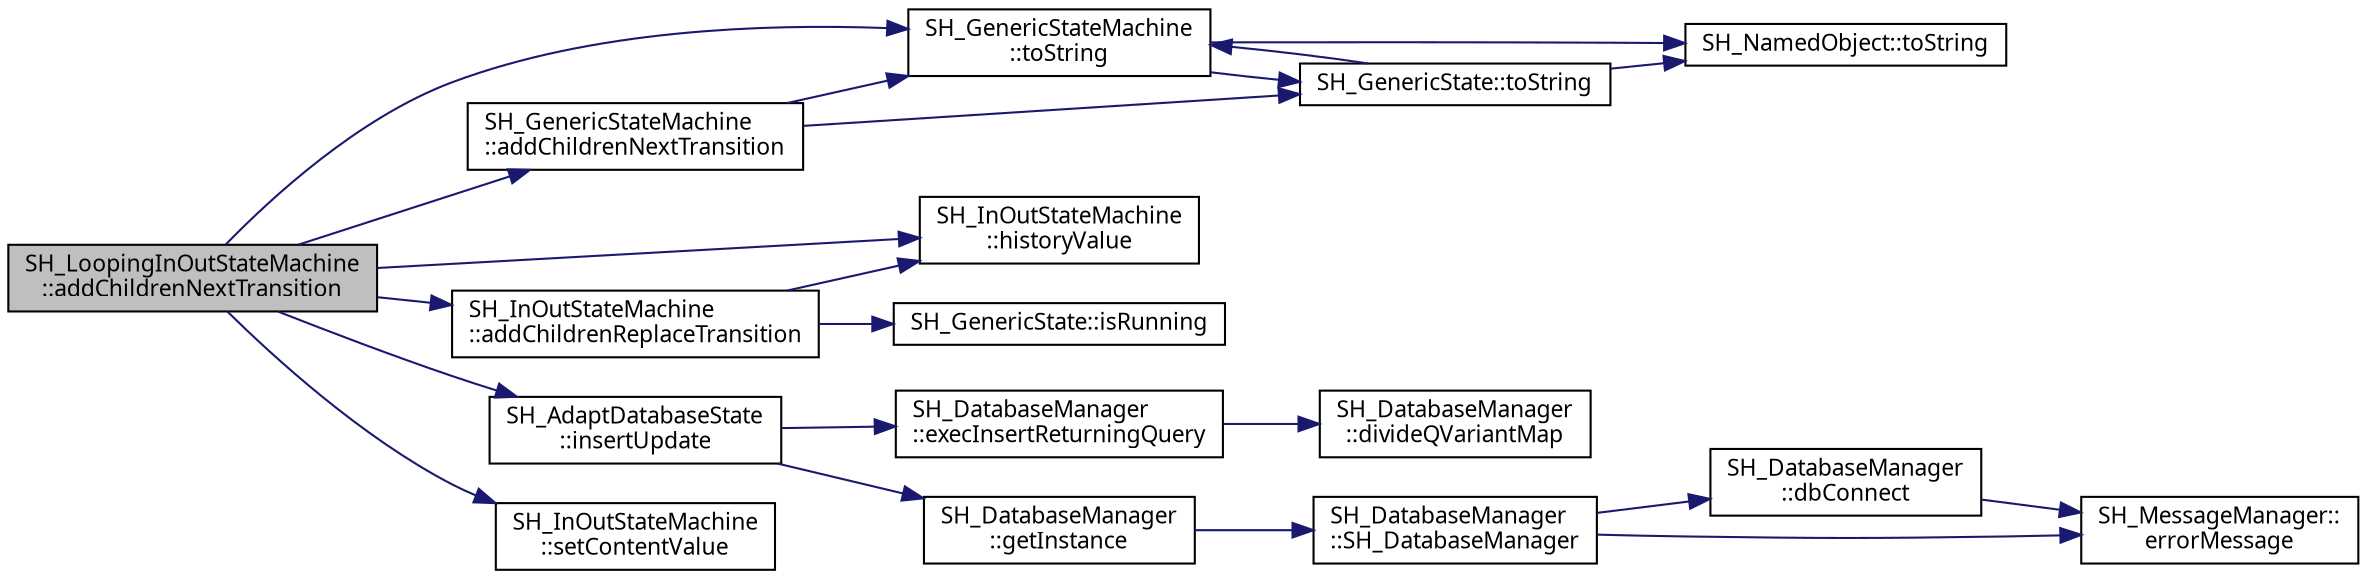 digraph "SH_LoopingInOutStateMachine::addChildrenNextTransition"
{
 // INTERACTIVE_SVG=YES
  bgcolor="transparent";
  edge [fontname="Verdana",fontsize="11",labelfontname="Verdana",labelfontsize="11"];
  node [fontname="Verdana",fontsize="11",shape=record];
  rankdir="LR";
  Node1 [label="SH_LoopingInOutStateMachine\l::addChildrenNextTransition",height=0.2,width=0.4,color="black", fillcolor="grey75", style="filled" fontcolor="black"];
  Node1 -> Node2 [color="midnightblue",fontsize="11",style="solid"];
  Node2 [label="SH_GenericStateMachine\l::addChildrenNextTransition",height=0.2,width=0.4,color="black",URL="$classSH__GenericStateMachine.html#a16d844020bc26480bd81d6b794c8364c"];
  Node2 -> Node3 [color="midnightblue",fontsize="11",style="solid"];
  Node3 [label="SH_GenericStateMachine\l::toString",height=0.2,width=0.4,color="black",URL="$classSH__GenericStateMachine.html#a85c0c1c9d258ae991f84667412fa47cd"];
  Node3 -> Node4 [color="midnightblue",fontsize="11",style="solid"];
  Node4 [label="SH_NamedObject::toString",height=0.2,width=0.4,color="black",URL="$classSH__NamedObject.html#a9f4b19df6a96a17daaf1060b3019ef47"];
  Node3 -> Node5 [color="midnightblue",fontsize="11",style="solid"];
  Node5 [label="SH_GenericState::toString",height=0.2,width=0.4,color="black",URL="$classSH__GenericState.html#a7779babbb40f3f8faa71112204d9804f"];
  Node5 -> Node3 [color="midnightblue",fontsize="11",style="solid"];
  Node5 -> Node4 [color="midnightblue",fontsize="11",style="solid"];
  Node2 -> Node5 [color="midnightblue",fontsize="11",style="solid"];
  Node1 -> Node6 [color="midnightblue",fontsize="11",style="solid"];
  Node6 [label="SH_InOutStateMachine\l::addChildrenReplaceTransition",height=0.2,width=0.4,color="black",URL="$classSH__InOutStateMachine.html#ae0f3b4622d2c70884bb224dee86e95c0"];
  Node6 -> Node7 [color="midnightblue",fontsize="11",style="solid"];
  Node7 [label="SH_InOutStateMachine\l::historyValue",height=0.2,width=0.4,color="black",URL="$classSH__InOutStateMachine.html#af71bfdb3b59b7bf2763588b513b4205f"];
  Node6 -> Node8 [color="midnightblue",fontsize="11",style="solid"];
  Node8 [label="SH_GenericState::isRunning",height=0.2,width=0.4,color="black",URL="$classSH__GenericState.html#a5f731810dad0cacd28828ccbf1539e4e"];
  Node1 -> Node7 [color="midnightblue",fontsize="11",style="solid"];
  Node1 -> Node9 [color="midnightblue",fontsize="11",style="solid"];
  Node9 [label="SH_AdaptDatabaseState\l::insertUpdate",height=0.2,width=0.4,color="black",URL="$classSH__AdaptDatabaseState.html#a037db544ea05f42d21fcbdda758839fe",tooltip="Enregistre dans la base de données les valeurs données. "];
  Node9 -> Node10 [color="midnightblue",fontsize="11",style="solid"];
  Node10 [label="SH_DatabaseManager\l::execInsertReturningQuery",height=0.2,width=0.4,color="black",URL="$classSH__DatabaseManager.html#a55268fae16792142072af49238f7bb94"];
  Node10 -> Node11 [color="midnightblue",fontsize="11",style="solid"];
  Node11 [label="SH_DatabaseManager\l::divideQVariantMap",height=0.2,width=0.4,color="black",URL="$classSH__DatabaseManager.html#a4562e0c0027c0adbba645edc433f7fd1"];
  Node9 -> Node12 [color="midnightblue",fontsize="11",style="solid"];
  Node12 [label="SH_DatabaseManager\l::getInstance",height=0.2,width=0.4,color="black",URL="$classSH__DatabaseManager.html#a31198eb4de0f8b18e3fa0eed09f24d19"];
  Node12 -> Node13 [color="midnightblue",fontsize="11",style="solid"];
  Node13 [label="SH_DatabaseManager\l::SH_DatabaseManager",height=0.2,width=0.4,color="black",URL="$classSH__DatabaseManager.html#a7b5d0e372c153eb59cdab98588994904"];
  Node13 -> Node14 [color="midnightblue",fontsize="11",style="solid"];
  Node14 [label="SH_DatabaseManager\l::dbConnect",height=0.2,width=0.4,color="black",URL="$classSH__DatabaseManager.html#ab634ce39ef483e7ad2fe08d4b8ba74f7"];
  Node14 -> Node15 [color="midnightblue",fontsize="11",style="solid"];
  Node15 [label="SH_MessageManager::\lerrorMessage",height=0.2,width=0.4,color="black",URL="$classSH__MessageManager.html#a0cb4f06cf67539457482ba1c8544eb06"];
  Node13 -> Node15 [color="midnightblue",fontsize="11",style="solid"];
  Node1 -> Node16 [color="midnightblue",fontsize="11",style="solid"];
  Node16 [label="SH_InOutStateMachine\l::setContentValue",height=0.2,width=0.4,color="black",URL="$classSH__InOutStateMachine.html#a9ab1534306b2bdb62743d4bcefe40c17"];
  Node1 -> Node3 [color="midnightblue",fontsize="11",style="solid"];
}
